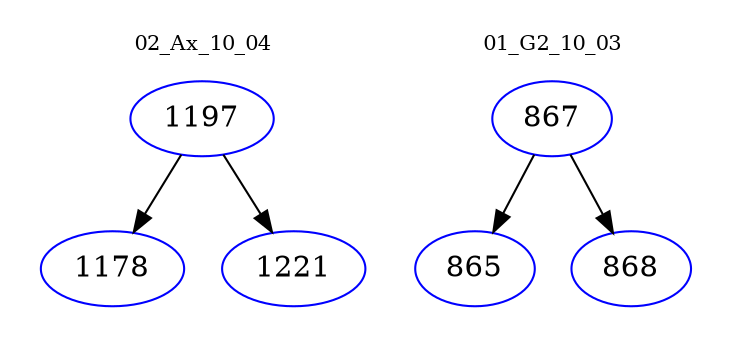 digraph{
subgraph cluster_0 {
color = white
label = "02_Ax_10_04";
fontsize=10;
T0_1197 [label="1197", color="blue"]
T0_1197 -> T0_1178 [color="black"]
T0_1178 [label="1178", color="blue"]
T0_1197 -> T0_1221 [color="black"]
T0_1221 [label="1221", color="blue"]
}
subgraph cluster_1 {
color = white
label = "01_G2_10_03";
fontsize=10;
T1_867 [label="867", color="blue"]
T1_867 -> T1_865 [color="black"]
T1_865 [label="865", color="blue"]
T1_867 -> T1_868 [color="black"]
T1_868 [label="868", color="blue"]
}
}
